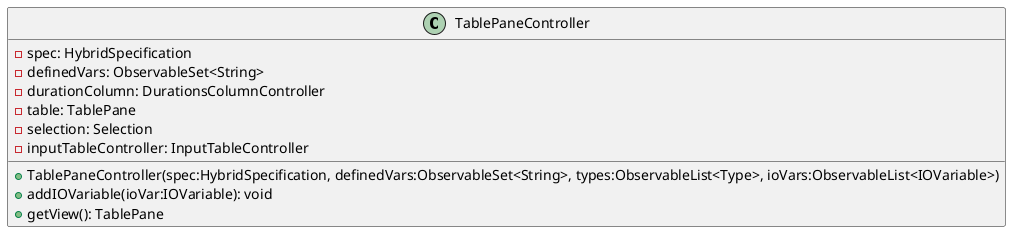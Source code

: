 @startuml

    class TablePaneController {
        -spec: HybridSpecification
        -definedVars: ObservableSet<String>
        -durationColumn: DurationsColumnController
        -table: TablePane
        -selection: Selection
        -inputTableController: InputTableController
        +TablePaneController(spec:HybridSpecification, definedVars:ObservableSet<String>, types:ObservableList<Type>, ioVars:ObservableList<IOVariable>)
        +addIOVariable(ioVar:IOVariable): void
        +getView(): TablePane
    }

@enduml

